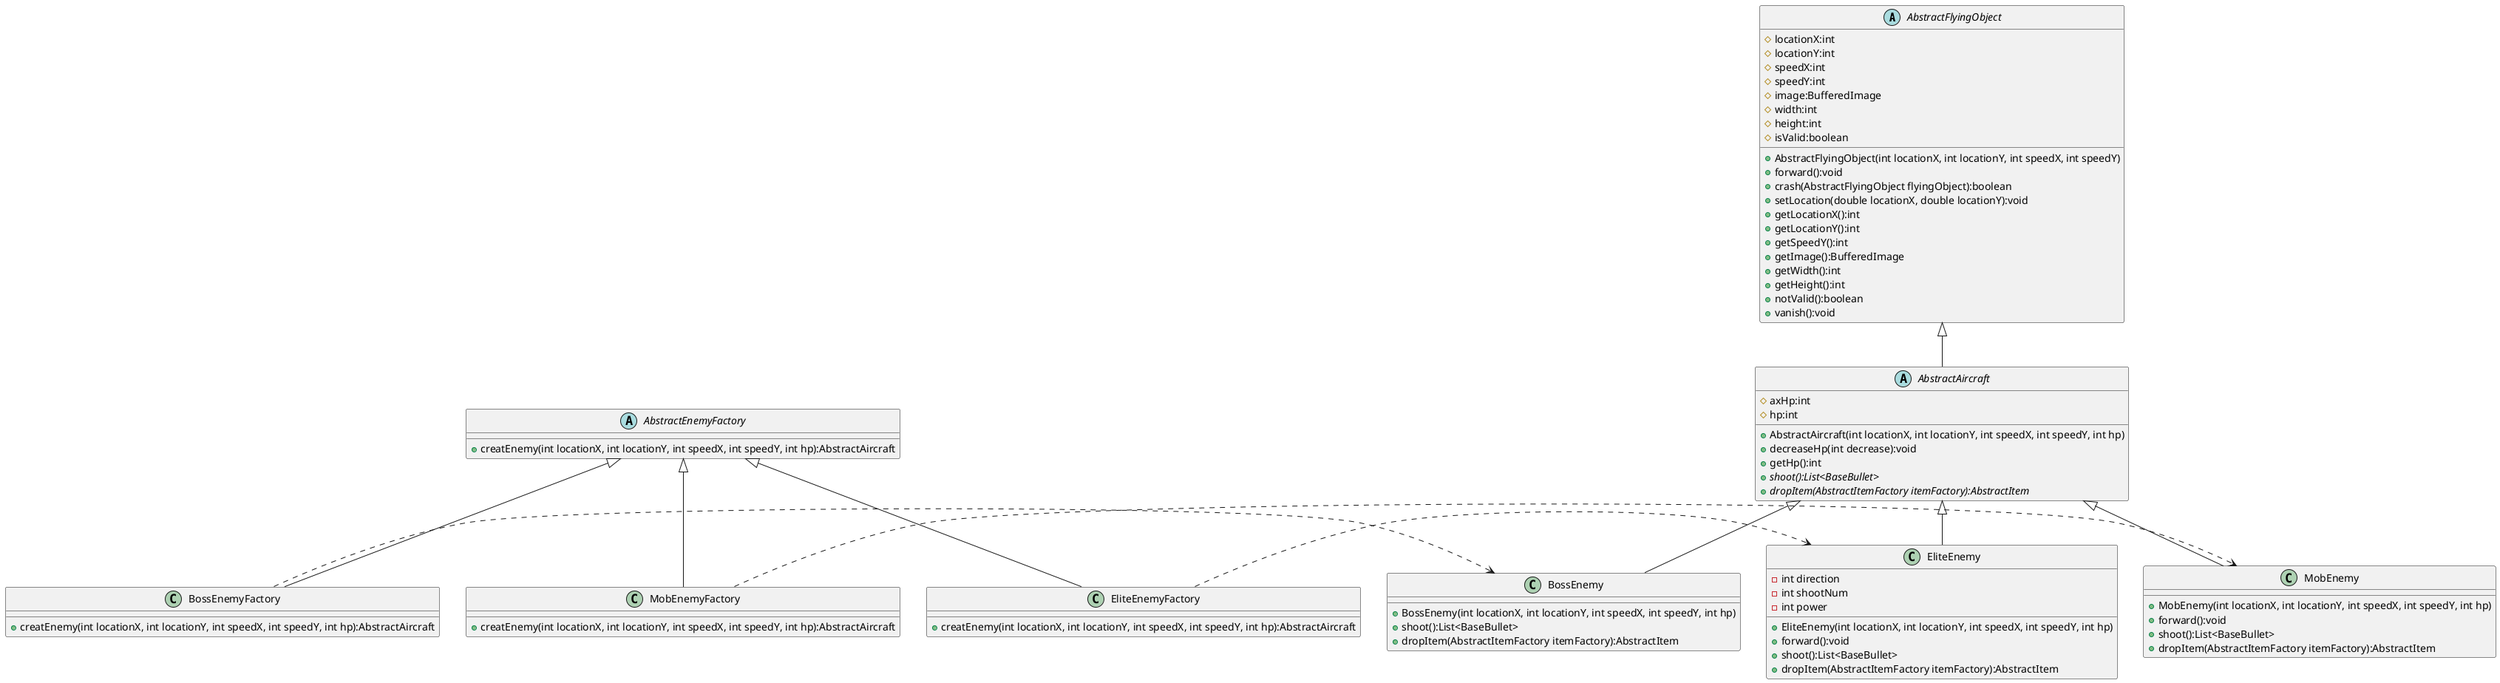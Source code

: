 @startuml
'https://plantuml.com/class-diagram

abstract class AbstractFlyingObject
{
    # locationX:int
    # locationY:int
    # speedX:int
    # speedY:int
    # image:BufferedImage
    # width:int
    # height:int
    # isValid:boolean

    + AbstractFlyingObject(int locationX, int locationY, int speedX, int speedY)
    + forward():void
    + crash(AbstractFlyingObject flyingObject):boolean
    + setLocation(double locationX, double locationY):void
    + getLocationX():int
    + getLocationY():int
    + getSpeedY():int
    + getImage():BufferedImage
    + getWidth():int
    + getHeight():int
    + notValid():boolean
    + vanish():void
}
abstract class AbstractAircraft
{
	# axHp:int
    # hp:int
    + AbstractAircraft(int locationX, int locationY, int speedX, int speedY, int hp)
    + decreaseHp(int decrease):void
    + getHp():int
    + {abstract} shoot():List<BaseBullet>
    + {abstract} dropItem(AbstractItemFactory itemFactory):AbstractItem
 }

AbstractFlyingObject <|-- AbstractAircraft

abstract class AbstractEnemyFactory {
   + creatEnemy(int locationX, int locationY, int speedX, int speedY, int hp):AbstractAircraft
}

class EliteEnemyFactory {
   + creatEnemy(int locationX, int locationY, int speedX, int speedY, int hp):AbstractAircraft
}

class BossEnemyFactory {
   + creatEnemy(int locationX, int locationY, int speedX, int speedY, int hp):AbstractAircraft
}

class MobEnemyFactory {
   + creatEnemy(int locationX, int locationY, int speedX, int speedY, int hp):AbstractAircraft
}

AbstractEnemyFactory <|-- MobEnemyFactory
AbstractEnemyFactory <|-- EliteEnemyFactory
AbstractEnemyFactory <|-- BossEnemyFactory

class BossEnemy {
   + BossEnemy(int locationX, int locationY, int speedX, int speedY, int hp)
   + shoot():List<BaseBullet>
   + dropItem(AbstractItemFactory itemFactory):AbstractItem
}

class EliteEnemy {
   - int direction
   - int shootNum
   - int power
   + EliteEnemy(int locationX, int locationY, int speedX, int speedY, int hp)
   + forward():void
   + shoot():List<BaseBullet>
   + dropItem(AbstractItemFactory itemFactory):AbstractItem
}

class MobEnemy {
   + MobEnemy(int locationX, int locationY, int speedX, int speedY, int hp)
   + forward():void
   + shoot():List<BaseBullet>
   + dropItem(AbstractItemFactory itemFactory):AbstractItem
}

AbstractAircraft <|-- BossEnemy
AbstractAircraft <|-- EliteEnemy
AbstractAircraft <|-- MobEnemy

BossEnemyFactory .> BossEnemy
EliteEnemyFactory .> EliteEnemy
MobEnemyFactory .> MobEnemy


@enduml